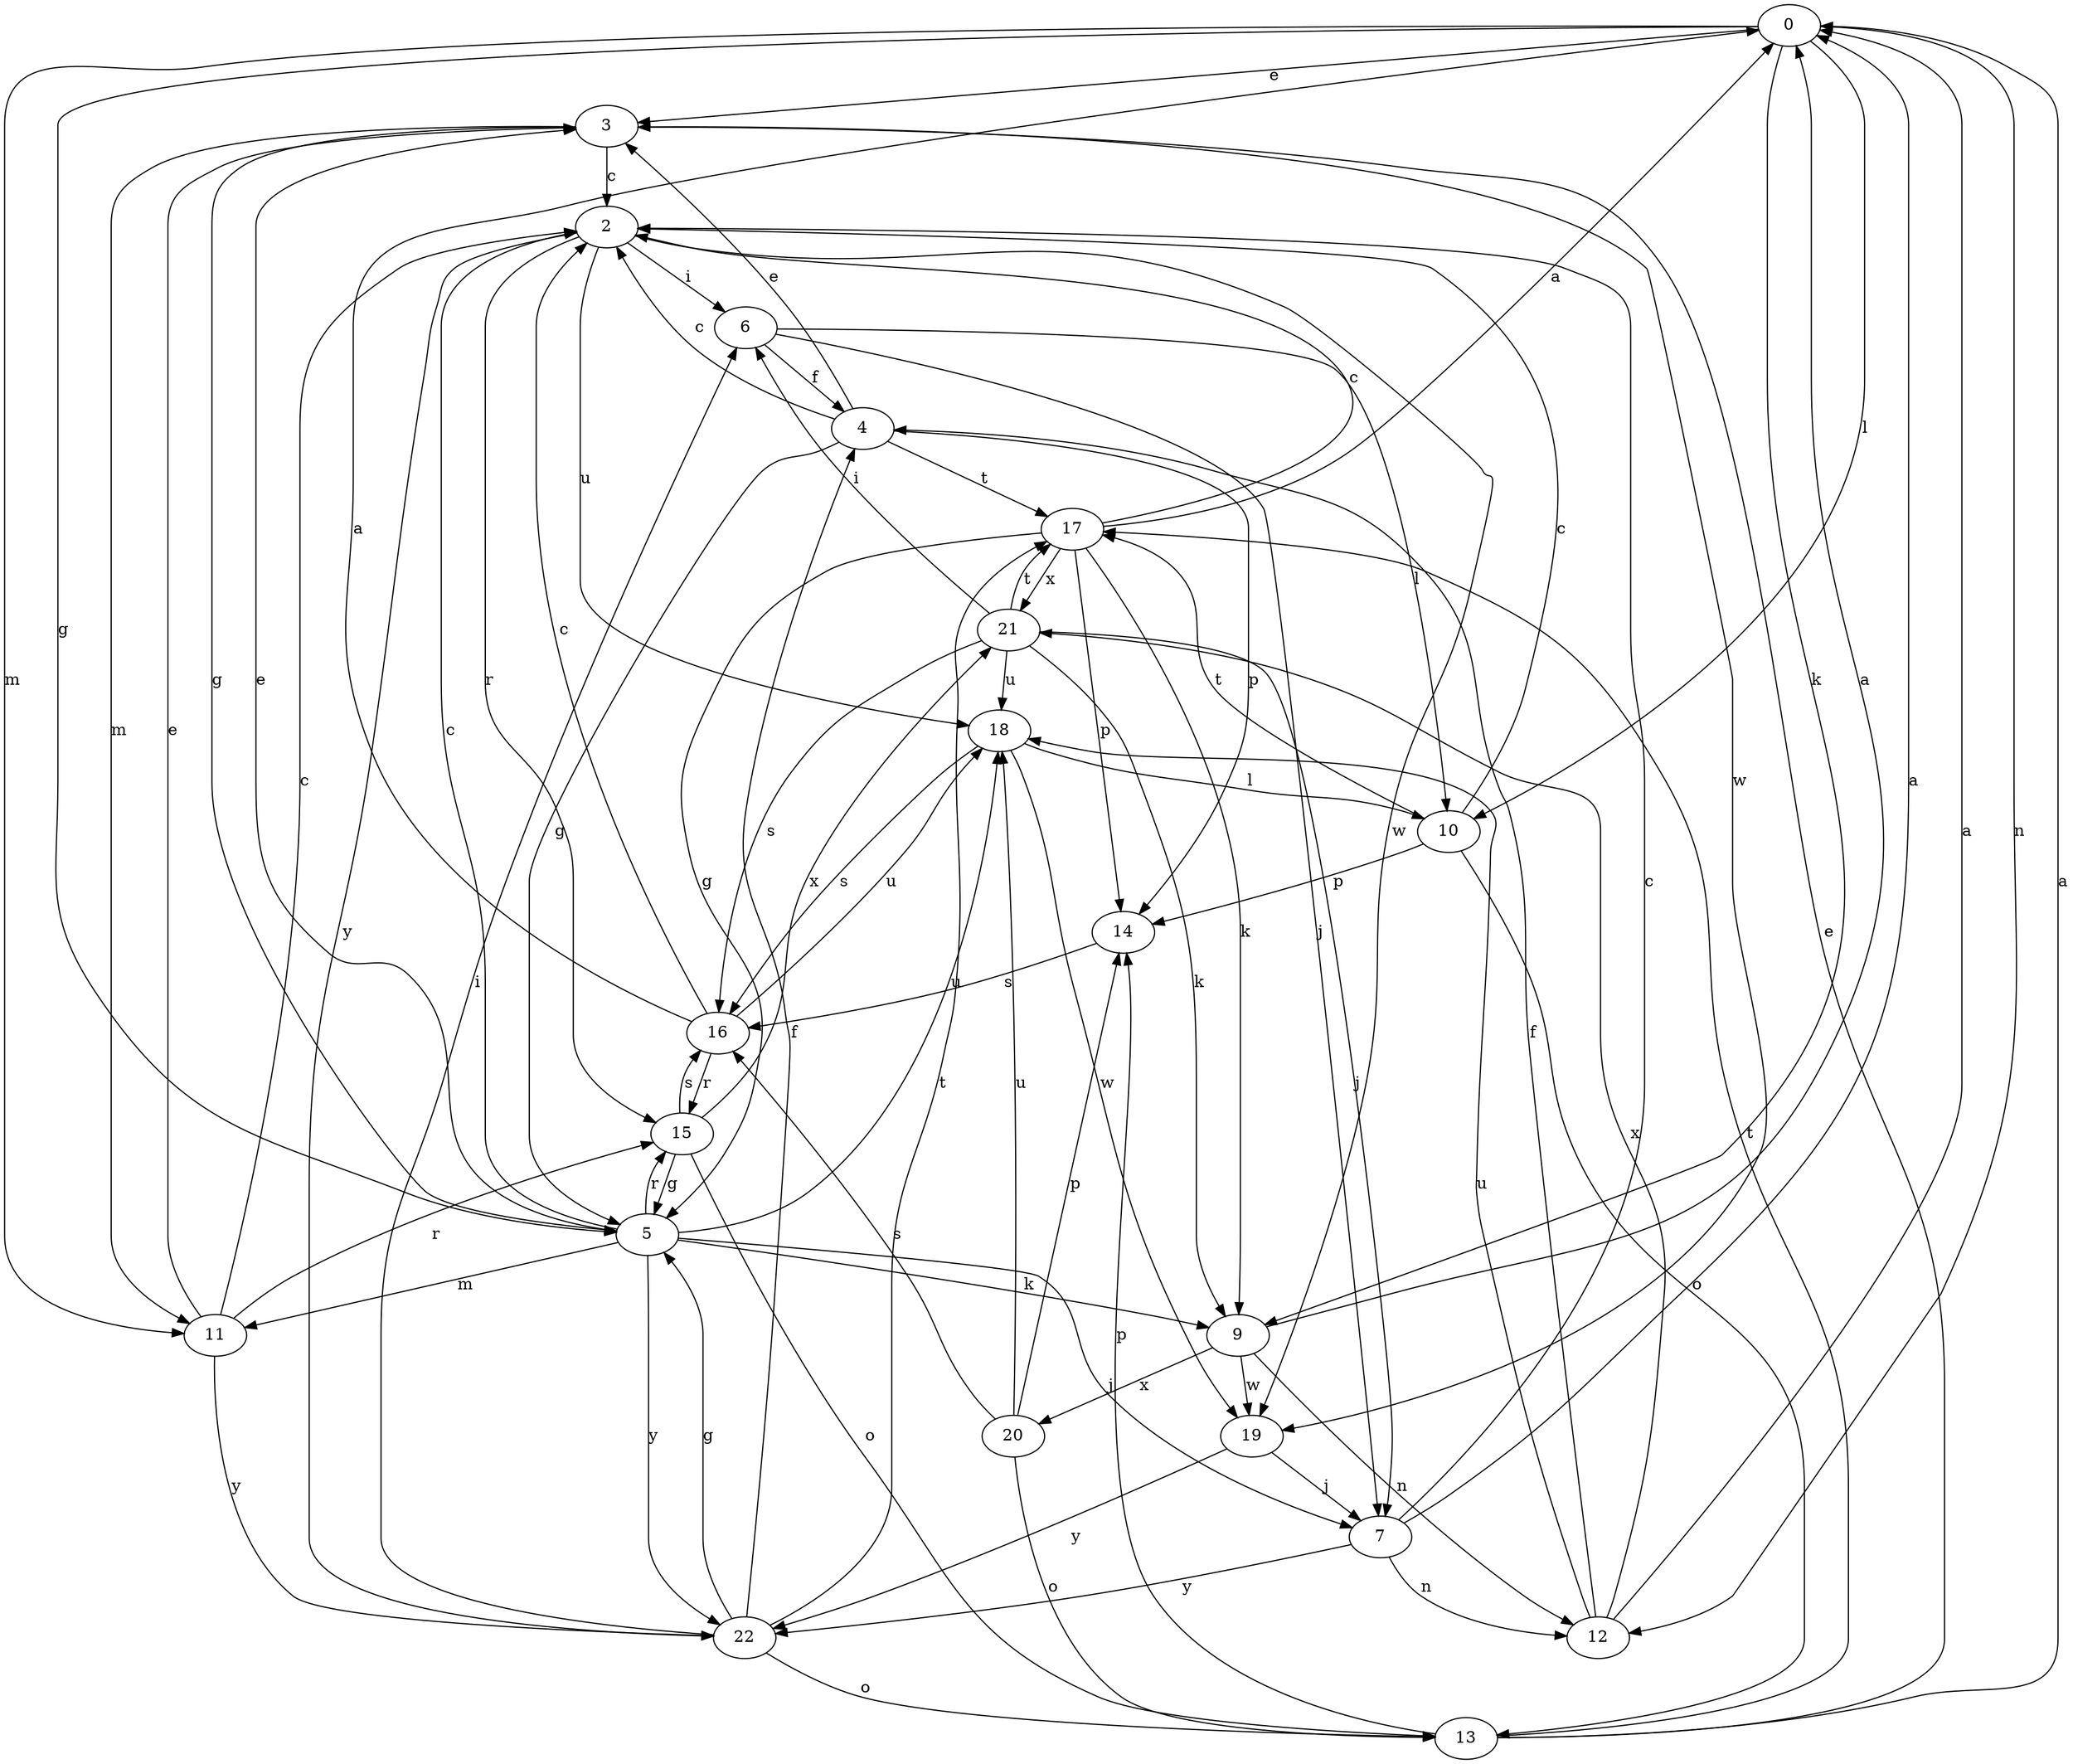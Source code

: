 strict digraph  {
0;
2;
3;
4;
5;
6;
7;
9;
10;
11;
12;
13;
14;
15;
16;
17;
18;
19;
20;
21;
22;
0 -> 3  [label=e];
0 -> 5  [label=g];
0 -> 9  [label=k];
0 -> 10  [label=l];
0 -> 11  [label=m];
0 -> 12  [label=n];
2 -> 6  [label=i];
2 -> 15  [label=r];
2 -> 18  [label=u];
2 -> 19  [label=w];
2 -> 22  [label=y];
3 -> 2  [label=c];
3 -> 5  [label=g];
3 -> 11  [label=m];
3 -> 19  [label=w];
4 -> 2  [label=c];
4 -> 3  [label=e];
4 -> 5  [label=g];
4 -> 14  [label=p];
4 -> 17  [label=t];
5 -> 2  [label=c];
5 -> 3  [label=e];
5 -> 7  [label=j];
5 -> 9  [label=k];
5 -> 11  [label=m];
5 -> 15  [label=r];
5 -> 18  [label=u];
5 -> 22  [label=y];
6 -> 4  [label=f];
6 -> 7  [label=j];
6 -> 10  [label=l];
7 -> 0  [label=a];
7 -> 2  [label=c];
7 -> 12  [label=n];
7 -> 22  [label=y];
9 -> 0  [label=a];
9 -> 12  [label=n];
9 -> 19  [label=w];
9 -> 20  [label=x];
10 -> 2  [label=c];
10 -> 13  [label=o];
10 -> 14  [label=p];
10 -> 17  [label=t];
11 -> 2  [label=c];
11 -> 3  [label=e];
11 -> 15  [label=r];
11 -> 22  [label=y];
12 -> 0  [label=a];
12 -> 4  [label=f];
12 -> 18  [label=u];
12 -> 21  [label=x];
13 -> 0  [label=a];
13 -> 3  [label=e];
13 -> 14  [label=p];
13 -> 17  [label=t];
14 -> 16  [label=s];
15 -> 5  [label=g];
15 -> 13  [label=o];
15 -> 16  [label=s];
15 -> 21  [label=x];
16 -> 0  [label=a];
16 -> 2  [label=c];
16 -> 15  [label=r];
16 -> 18  [label=u];
17 -> 0  [label=a];
17 -> 2  [label=c];
17 -> 5  [label=g];
17 -> 9  [label=k];
17 -> 14  [label=p];
17 -> 21  [label=x];
18 -> 10  [label=l];
18 -> 16  [label=s];
18 -> 19  [label=w];
19 -> 7  [label=j];
19 -> 22  [label=y];
20 -> 13  [label=o];
20 -> 14  [label=p];
20 -> 16  [label=s];
20 -> 18  [label=u];
21 -> 6  [label=i];
21 -> 7  [label=j];
21 -> 9  [label=k];
21 -> 16  [label=s];
21 -> 17  [label=t];
21 -> 18  [label=u];
22 -> 4  [label=f];
22 -> 5  [label=g];
22 -> 6  [label=i];
22 -> 13  [label=o];
22 -> 17  [label=t];
}
